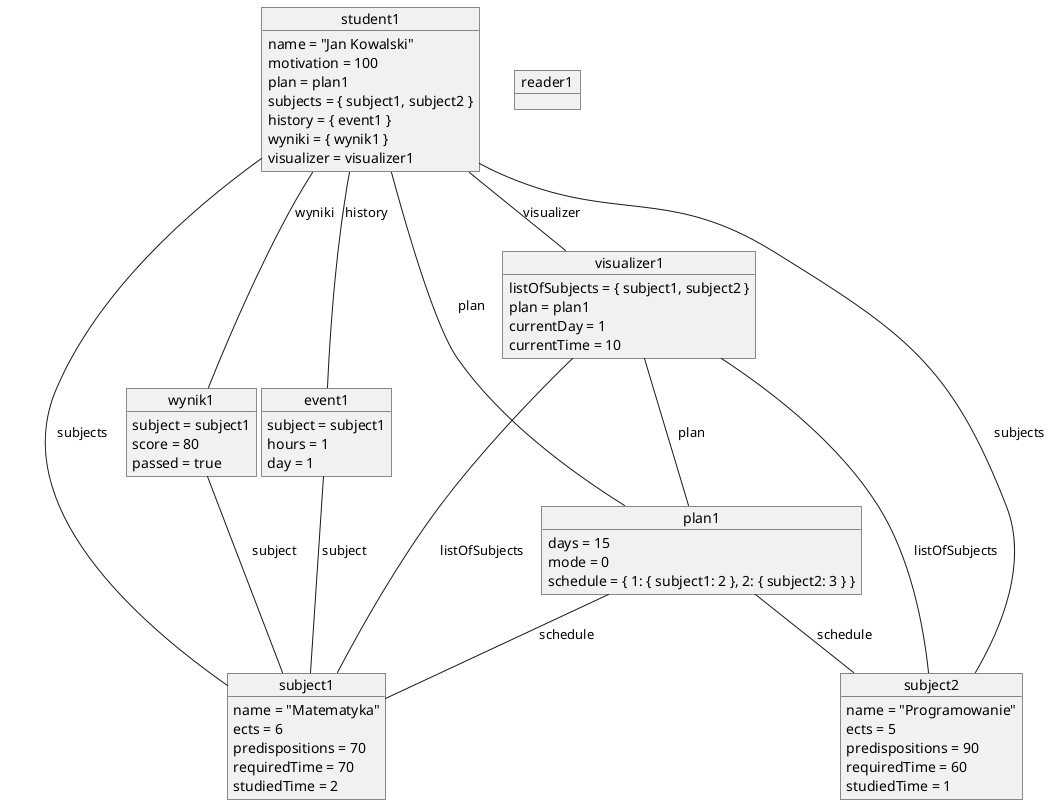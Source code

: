 @startuml


object student1 {
  name = "Jan Kowalski"
  motivation = 100
  plan = plan1
  subjects = { subject1, subject2 }
  history = { event1 }
  wyniki = { wynik1 }
  visualizer = visualizer1
}

object plan1 {
  days = 15
  mode = 0
  schedule = { 1: { subject1: 2 }, 2: { subject2: 3 } }
}

object subject1 {
  name = "Matematyka"
  ects = 6
  predispositions = 70
  requiredTime = 70
  studiedTime = 2
}

object subject2 {
  name = "Programowanie"
  ects = 5
  predispositions = 90
  requiredTime = 60
  studiedTime = 1
}

object event1 {
  subject = subject1
  hours = 1
  day = 1
}

object wynik1 {
  subject = subject1
  score = 80
  passed = true
}

object visualizer1 {
  listOfSubjects = { subject1, subject2 }
  plan = plan1
  currentDay = 1
  currentTime = 10
}


object reader1

' Relacje
student1 -- plan1 : plan
student1 -- subject1 : subjects
student1 -- subject2 : subjects
student1 -- event1 : history
student1 -- wynik1 : wyniki
student1 -- visualizer1 : visualizer
plan1 -- subject1 : schedule
plan1 -- subject2 : schedule
event1 -- subject1 : subject
wynik1 -- subject1 : subject
visualizer1 -- plan1 : plan
visualizer1 -- subject1 : listOfSubjects
visualizer1 -- subject2 : listOfSubjects

@enduml
